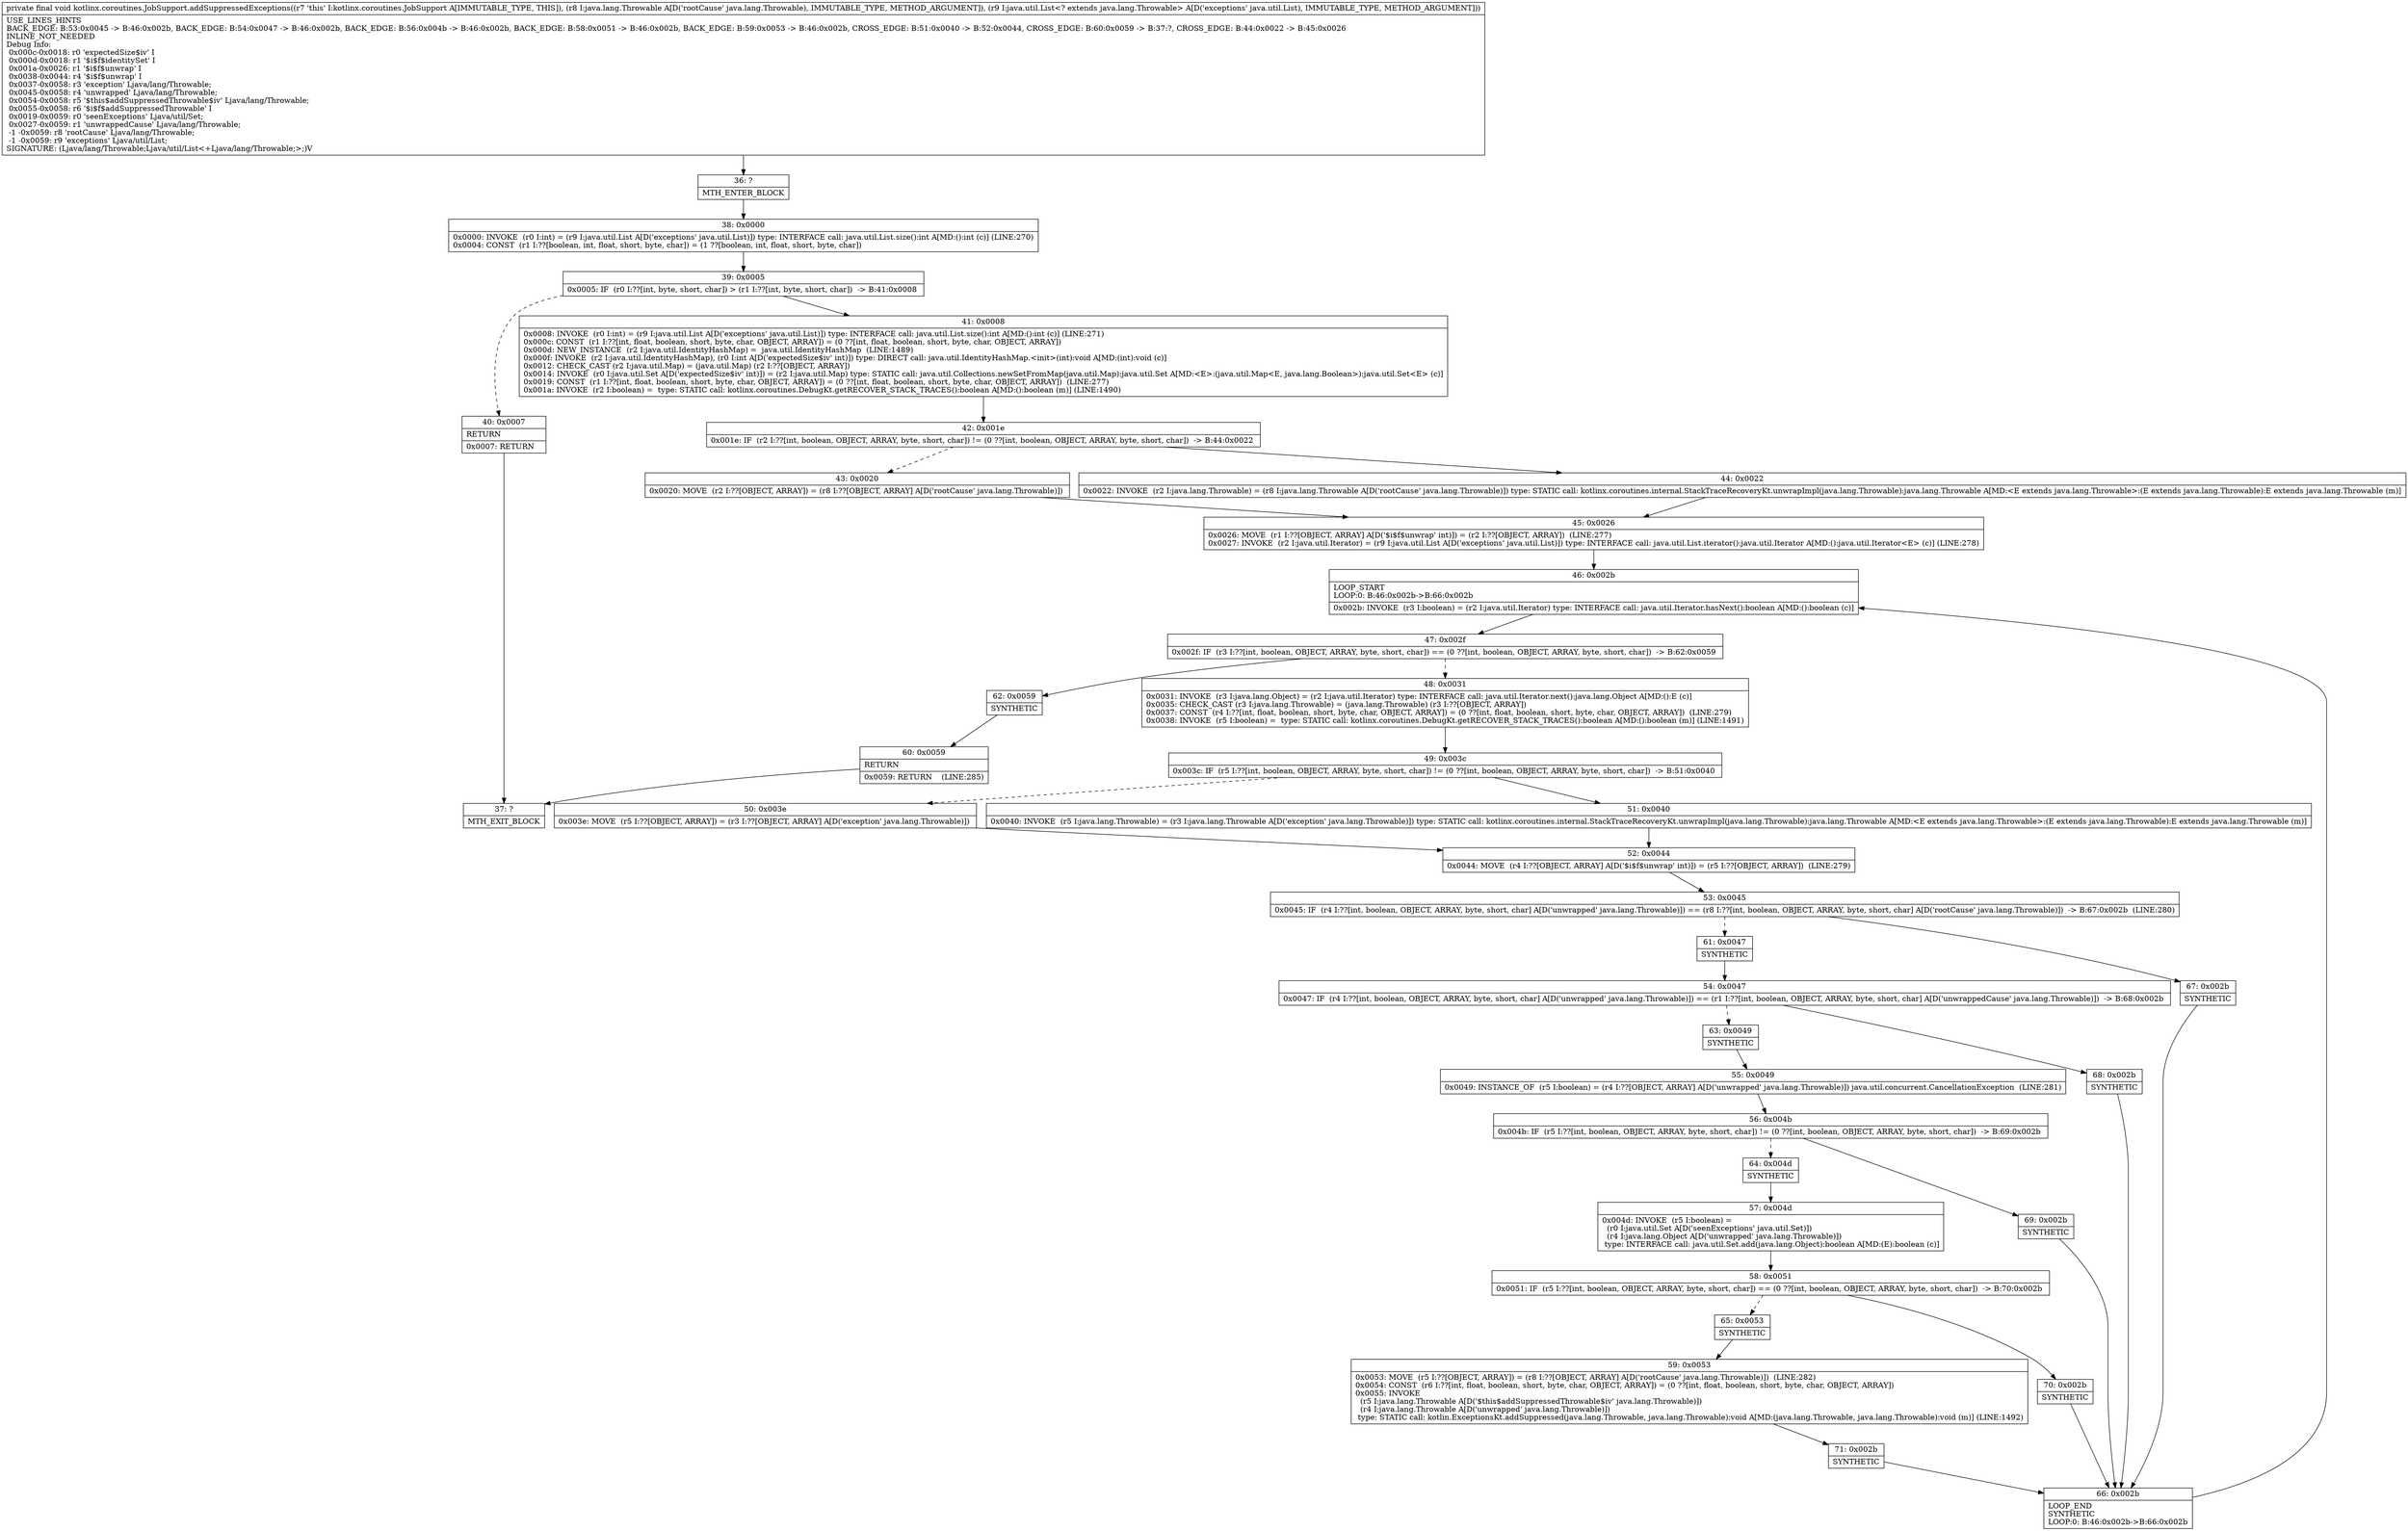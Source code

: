 digraph "CFG forkotlinx.coroutines.JobSupport.addSuppressedExceptions(Ljava\/lang\/Throwable;Ljava\/util\/List;)V" {
Node_36 [shape=record,label="{36\:\ ?|MTH_ENTER_BLOCK\l}"];
Node_38 [shape=record,label="{38\:\ 0x0000|0x0000: INVOKE  (r0 I:int) = (r9 I:java.util.List A[D('exceptions' java.util.List)]) type: INTERFACE call: java.util.List.size():int A[MD:():int (c)] (LINE:270)\l0x0004: CONST  (r1 I:??[boolean, int, float, short, byte, char]) = (1 ??[boolean, int, float, short, byte, char]) \l}"];
Node_39 [shape=record,label="{39\:\ 0x0005|0x0005: IF  (r0 I:??[int, byte, short, char]) \> (r1 I:??[int, byte, short, char])  \-\> B:41:0x0008 \l}"];
Node_40 [shape=record,label="{40\:\ 0x0007|RETURN\l|0x0007: RETURN   \l}"];
Node_37 [shape=record,label="{37\:\ ?|MTH_EXIT_BLOCK\l}"];
Node_41 [shape=record,label="{41\:\ 0x0008|0x0008: INVOKE  (r0 I:int) = (r9 I:java.util.List A[D('exceptions' java.util.List)]) type: INTERFACE call: java.util.List.size():int A[MD:():int (c)] (LINE:271)\l0x000c: CONST  (r1 I:??[int, float, boolean, short, byte, char, OBJECT, ARRAY]) = (0 ??[int, float, boolean, short, byte, char, OBJECT, ARRAY]) \l0x000d: NEW_INSTANCE  (r2 I:java.util.IdentityHashMap) =  java.util.IdentityHashMap  (LINE:1489)\l0x000f: INVOKE  (r2 I:java.util.IdentityHashMap), (r0 I:int A[D('expectedSize$iv' int)]) type: DIRECT call: java.util.IdentityHashMap.\<init\>(int):void A[MD:(int):void (c)]\l0x0012: CHECK_CAST (r2 I:java.util.Map) = (java.util.Map) (r2 I:??[OBJECT, ARRAY]) \l0x0014: INVOKE  (r0 I:java.util.Set A[D('expectedSize$iv' int)]) = (r2 I:java.util.Map) type: STATIC call: java.util.Collections.newSetFromMap(java.util.Map):java.util.Set A[MD:\<E\>:(java.util.Map\<E, java.lang.Boolean\>):java.util.Set\<E\> (c)]\l0x0019: CONST  (r1 I:??[int, float, boolean, short, byte, char, OBJECT, ARRAY]) = (0 ??[int, float, boolean, short, byte, char, OBJECT, ARRAY])  (LINE:277)\l0x001a: INVOKE  (r2 I:boolean) =  type: STATIC call: kotlinx.coroutines.DebugKt.getRECOVER_STACK_TRACES():boolean A[MD:():boolean (m)] (LINE:1490)\l}"];
Node_42 [shape=record,label="{42\:\ 0x001e|0x001e: IF  (r2 I:??[int, boolean, OBJECT, ARRAY, byte, short, char]) != (0 ??[int, boolean, OBJECT, ARRAY, byte, short, char])  \-\> B:44:0x0022 \l}"];
Node_43 [shape=record,label="{43\:\ 0x0020|0x0020: MOVE  (r2 I:??[OBJECT, ARRAY]) = (r8 I:??[OBJECT, ARRAY] A[D('rootCause' java.lang.Throwable)]) \l}"];
Node_45 [shape=record,label="{45\:\ 0x0026|0x0026: MOVE  (r1 I:??[OBJECT, ARRAY] A[D('$i$f$unwrap' int)]) = (r2 I:??[OBJECT, ARRAY])  (LINE:277)\l0x0027: INVOKE  (r2 I:java.util.Iterator) = (r9 I:java.util.List A[D('exceptions' java.util.List)]) type: INTERFACE call: java.util.List.iterator():java.util.Iterator A[MD:():java.util.Iterator\<E\> (c)] (LINE:278)\l}"];
Node_46 [shape=record,label="{46\:\ 0x002b|LOOP_START\lLOOP:0: B:46:0x002b\-\>B:66:0x002b\l|0x002b: INVOKE  (r3 I:boolean) = (r2 I:java.util.Iterator) type: INTERFACE call: java.util.Iterator.hasNext():boolean A[MD:():boolean (c)]\l}"];
Node_47 [shape=record,label="{47\:\ 0x002f|0x002f: IF  (r3 I:??[int, boolean, OBJECT, ARRAY, byte, short, char]) == (0 ??[int, boolean, OBJECT, ARRAY, byte, short, char])  \-\> B:62:0x0059 \l}"];
Node_48 [shape=record,label="{48\:\ 0x0031|0x0031: INVOKE  (r3 I:java.lang.Object) = (r2 I:java.util.Iterator) type: INTERFACE call: java.util.Iterator.next():java.lang.Object A[MD:():E (c)]\l0x0035: CHECK_CAST (r3 I:java.lang.Throwable) = (java.lang.Throwable) (r3 I:??[OBJECT, ARRAY]) \l0x0037: CONST  (r4 I:??[int, float, boolean, short, byte, char, OBJECT, ARRAY]) = (0 ??[int, float, boolean, short, byte, char, OBJECT, ARRAY])  (LINE:279)\l0x0038: INVOKE  (r5 I:boolean) =  type: STATIC call: kotlinx.coroutines.DebugKt.getRECOVER_STACK_TRACES():boolean A[MD:():boolean (m)] (LINE:1491)\l}"];
Node_49 [shape=record,label="{49\:\ 0x003c|0x003c: IF  (r5 I:??[int, boolean, OBJECT, ARRAY, byte, short, char]) != (0 ??[int, boolean, OBJECT, ARRAY, byte, short, char])  \-\> B:51:0x0040 \l}"];
Node_50 [shape=record,label="{50\:\ 0x003e|0x003e: MOVE  (r5 I:??[OBJECT, ARRAY]) = (r3 I:??[OBJECT, ARRAY] A[D('exception' java.lang.Throwable)]) \l}"];
Node_52 [shape=record,label="{52\:\ 0x0044|0x0044: MOVE  (r4 I:??[OBJECT, ARRAY] A[D('$i$f$unwrap' int)]) = (r5 I:??[OBJECT, ARRAY])  (LINE:279)\l}"];
Node_53 [shape=record,label="{53\:\ 0x0045|0x0045: IF  (r4 I:??[int, boolean, OBJECT, ARRAY, byte, short, char] A[D('unwrapped' java.lang.Throwable)]) == (r8 I:??[int, boolean, OBJECT, ARRAY, byte, short, char] A[D('rootCause' java.lang.Throwable)])  \-\> B:67:0x002b  (LINE:280)\l}"];
Node_61 [shape=record,label="{61\:\ 0x0047|SYNTHETIC\l}"];
Node_54 [shape=record,label="{54\:\ 0x0047|0x0047: IF  (r4 I:??[int, boolean, OBJECT, ARRAY, byte, short, char] A[D('unwrapped' java.lang.Throwable)]) == (r1 I:??[int, boolean, OBJECT, ARRAY, byte, short, char] A[D('unwrappedCause' java.lang.Throwable)])  \-\> B:68:0x002b \l}"];
Node_63 [shape=record,label="{63\:\ 0x0049|SYNTHETIC\l}"];
Node_55 [shape=record,label="{55\:\ 0x0049|0x0049: INSTANCE_OF  (r5 I:boolean) = (r4 I:??[OBJECT, ARRAY] A[D('unwrapped' java.lang.Throwable)]) java.util.concurrent.CancellationException  (LINE:281)\l}"];
Node_56 [shape=record,label="{56\:\ 0x004b|0x004b: IF  (r5 I:??[int, boolean, OBJECT, ARRAY, byte, short, char]) != (0 ??[int, boolean, OBJECT, ARRAY, byte, short, char])  \-\> B:69:0x002b \l}"];
Node_64 [shape=record,label="{64\:\ 0x004d|SYNTHETIC\l}"];
Node_57 [shape=record,label="{57\:\ 0x004d|0x004d: INVOKE  (r5 I:boolean) = \l  (r0 I:java.util.Set A[D('seenExceptions' java.util.Set)])\l  (r4 I:java.lang.Object A[D('unwrapped' java.lang.Throwable)])\l type: INTERFACE call: java.util.Set.add(java.lang.Object):boolean A[MD:(E):boolean (c)]\l}"];
Node_58 [shape=record,label="{58\:\ 0x0051|0x0051: IF  (r5 I:??[int, boolean, OBJECT, ARRAY, byte, short, char]) == (0 ??[int, boolean, OBJECT, ARRAY, byte, short, char])  \-\> B:70:0x002b \l}"];
Node_65 [shape=record,label="{65\:\ 0x0053|SYNTHETIC\l}"];
Node_59 [shape=record,label="{59\:\ 0x0053|0x0053: MOVE  (r5 I:??[OBJECT, ARRAY]) = (r8 I:??[OBJECT, ARRAY] A[D('rootCause' java.lang.Throwable)])  (LINE:282)\l0x0054: CONST  (r6 I:??[int, float, boolean, short, byte, char, OBJECT, ARRAY]) = (0 ??[int, float, boolean, short, byte, char, OBJECT, ARRAY]) \l0x0055: INVOKE  \l  (r5 I:java.lang.Throwable A[D('$this$addSuppressedThrowable$iv' java.lang.Throwable)])\l  (r4 I:java.lang.Throwable A[D('unwrapped' java.lang.Throwable)])\l type: STATIC call: kotlin.ExceptionsKt.addSuppressed(java.lang.Throwable, java.lang.Throwable):void A[MD:(java.lang.Throwable, java.lang.Throwable):void (m)] (LINE:1492)\l}"];
Node_71 [shape=record,label="{71\:\ 0x002b|SYNTHETIC\l}"];
Node_66 [shape=record,label="{66\:\ 0x002b|LOOP_END\lSYNTHETIC\lLOOP:0: B:46:0x002b\-\>B:66:0x002b\l}"];
Node_70 [shape=record,label="{70\:\ 0x002b|SYNTHETIC\l}"];
Node_69 [shape=record,label="{69\:\ 0x002b|SYNTHETIC\l}"];
Node_68 [shape=record,label="{68\:\ 0x002b|SYNTHETIC\l}"];
Node_67 [shape=record,label="{67\:\ 0x002b|SYNTHETIC\l}"];
Node_51 [shape=record,label="{51\:\ 0x0040|0x0040: INVOKE  (r5 I:java.lang.Throwable) = (r3 I:java.lang.Throwable A[D('exception' java.lang.Throwable)]) type: STATIC call: kotlinx.coroutines.internal.StackTraceRecoveryKt.unwrapImpl(java.lang.Throwable):java.lang.Throwable A[MD:\<E extends java.lang.Throwable\>:(E extends java.lang.Throwable):E extends java.lang.Throwable (m)]\l}"];
Node_62 [shape=record,label="{62\:\ 0x0059|SYNTHETIC\l}"];
Node_60 [shape=record,label="{60\:\ 0x0059|RETURN\l|0x0059: RETURN    (LINE:285)\l}"];
Node_44 [shape=record,label="{44\:\ 0x0022|0x0022: INVOKE  (r2 I:java.lang.Throwable) = (r8 I:java.lang.Throwable A[D('rootCause' java.lang.Throwable)]) type: STATIC call: kotlinx.coroutines.internal.StackTraceRecoveryKt.unwrapImpl(java.lang.Throwable):java.lang.Throwable A[MD:\<E extends java.lang.Throwable\>:(E extends java.lang.Throwable):E extends java.lang.Throwable (m)]\l}"];
MethodNode[shape=record,label="{private final void kotlinx.coroutines.JobSupport.addSuppressedExceptions((r7 'this' I:kotlinx.coroutines.JobSupport A[IMMUTABLE_TYPE, THIS]), (r8 I:java.lang.Throwable A[D('rootCause' java.lang.Throwable), IMMUTABLE_TYPE, METHOD_ARGUMENT]), (r9 I:java.util.List\<? extends java.lang.Throwable\> A[D('exceptions' java.util.List), IMMUTABLE_TYPE, METHOD_ARGUMENT]))  | USE_LINES_HINTS\lBACK_EDGE: B:53:0x0045 \-\> B:46:0x002b, BACK_EDGE: B:54:0x0047 \-\> B:46:0x002b, BACK_EDGE: B:56:0x004b \-\> B:46:0x002b, BACK_EDGE: B:58:0x0051 \-\> B:46:0x002b, BACK_EDGE: B:59:0x0053 \-\> B:46:0x002b, CROSS_EDGE: B:51:0x0040 \-\> B:52:0x0044, CROSS_EDGE: B:60:0x0059 \-\> B:37:?, CROSS_EDGE: B:44:0x0022 \-\> B:45:0x0026\lINLINE_NOT_NEEDED\lDebug Info:\l  0x000c\-0x0018: r0 'expectedSize$iv' I\l  0x000d\-0x0018: r1 '$i$f$identitySet' I\l  0x001a\-0x0026: r1 '$i$f$unwrap' I\l  0x0038\-0x0044: r4 '$i$f$unwrap' I\l  0x0037\-0x0058: r3 'exception' Ljava\/lang\/Throwable;\l  0x0045\-0x0058: r4 'unwrapped' Ljava\/lang\/Throwable;\l  0x0054\-0x0058: r5 '$this$addSuppressedThrowable$iv' Ljava\/lang\/Throwable;\l  0x0055\-0x0058: r6 '$i$f$addSuppressedThrowable' I\l  0x0019\-0x0059: r0 'seenExceptions' Ljava\/util\/Set;\l  0x0027\-0x0059: r1 'unwrappedCause' Ljava\/lang\/Throwable;\l  \-1 \-0x0059: r8 'rootCause' Ljava\/lang\/Throwable;\l  \-1 \-0x0059: r9 'exceptions' Ljava\/util\/List;\lSIGNATURE: (Ljava\/lang\/Throwable;Ljava\/util\/List\<+Ljava\/lang\/Throwable;\>;)V\l}"];
MethodNode -> Node_36;Node_36 -> Node_38;
Node_38 -> Node_39;
Node_39 -> Node_40[style=dashed];
Node_39 -> Node_41;
Node_40 -> Node_37;
Node_41 -> Node_42;
Node_42 -> Node_43[style=dashed];
Node_42 -> Node_44;
Node_43 -> Node_45;
Node_45 -> Node_46;
Node_46 -> Node_47;
Node_47 -> Node_48[style=dashed];
Node_47 -> Node_62;
Node_48 -> Node_49;
Node_49 -> Node_50[style=dashed];
Node_49 -> Node_51;
Node_50 -> Node_52;
Node_52 -> Node_53;
Node_53 -> Node_61[style=dashed];
Node_53 -> Node_67;
Node_61 -> Node_54;
Node_54 -> Node_63[style=dashed];
Node_54 -> Node_68;
Node_63 -> Node_55;
Node_55 -> Node_56;
Node_56 -> Node_64[style=dashed];
Node_56 -> Node_69;
Node_64 -> Node_57;
Node_57 -> Node_58;
Node_58 -> Node_65[style=dashed];
Node_58 -> Node_70;
Node_65 -> Node_59;
Node_59 -> Node_71;
Node_71 -> Node_66;
Node_66 -> Node_46;
Node_70 -> Node_66;
Node_69 -> Node_66;
Node_68 -> Node_66;
Node_67 -> Node_66;
Node_51 -> Node_52;
Node_62 -> Node_60;
Node_60 -> Node_37;
Node_44 -> Node_45;
}

